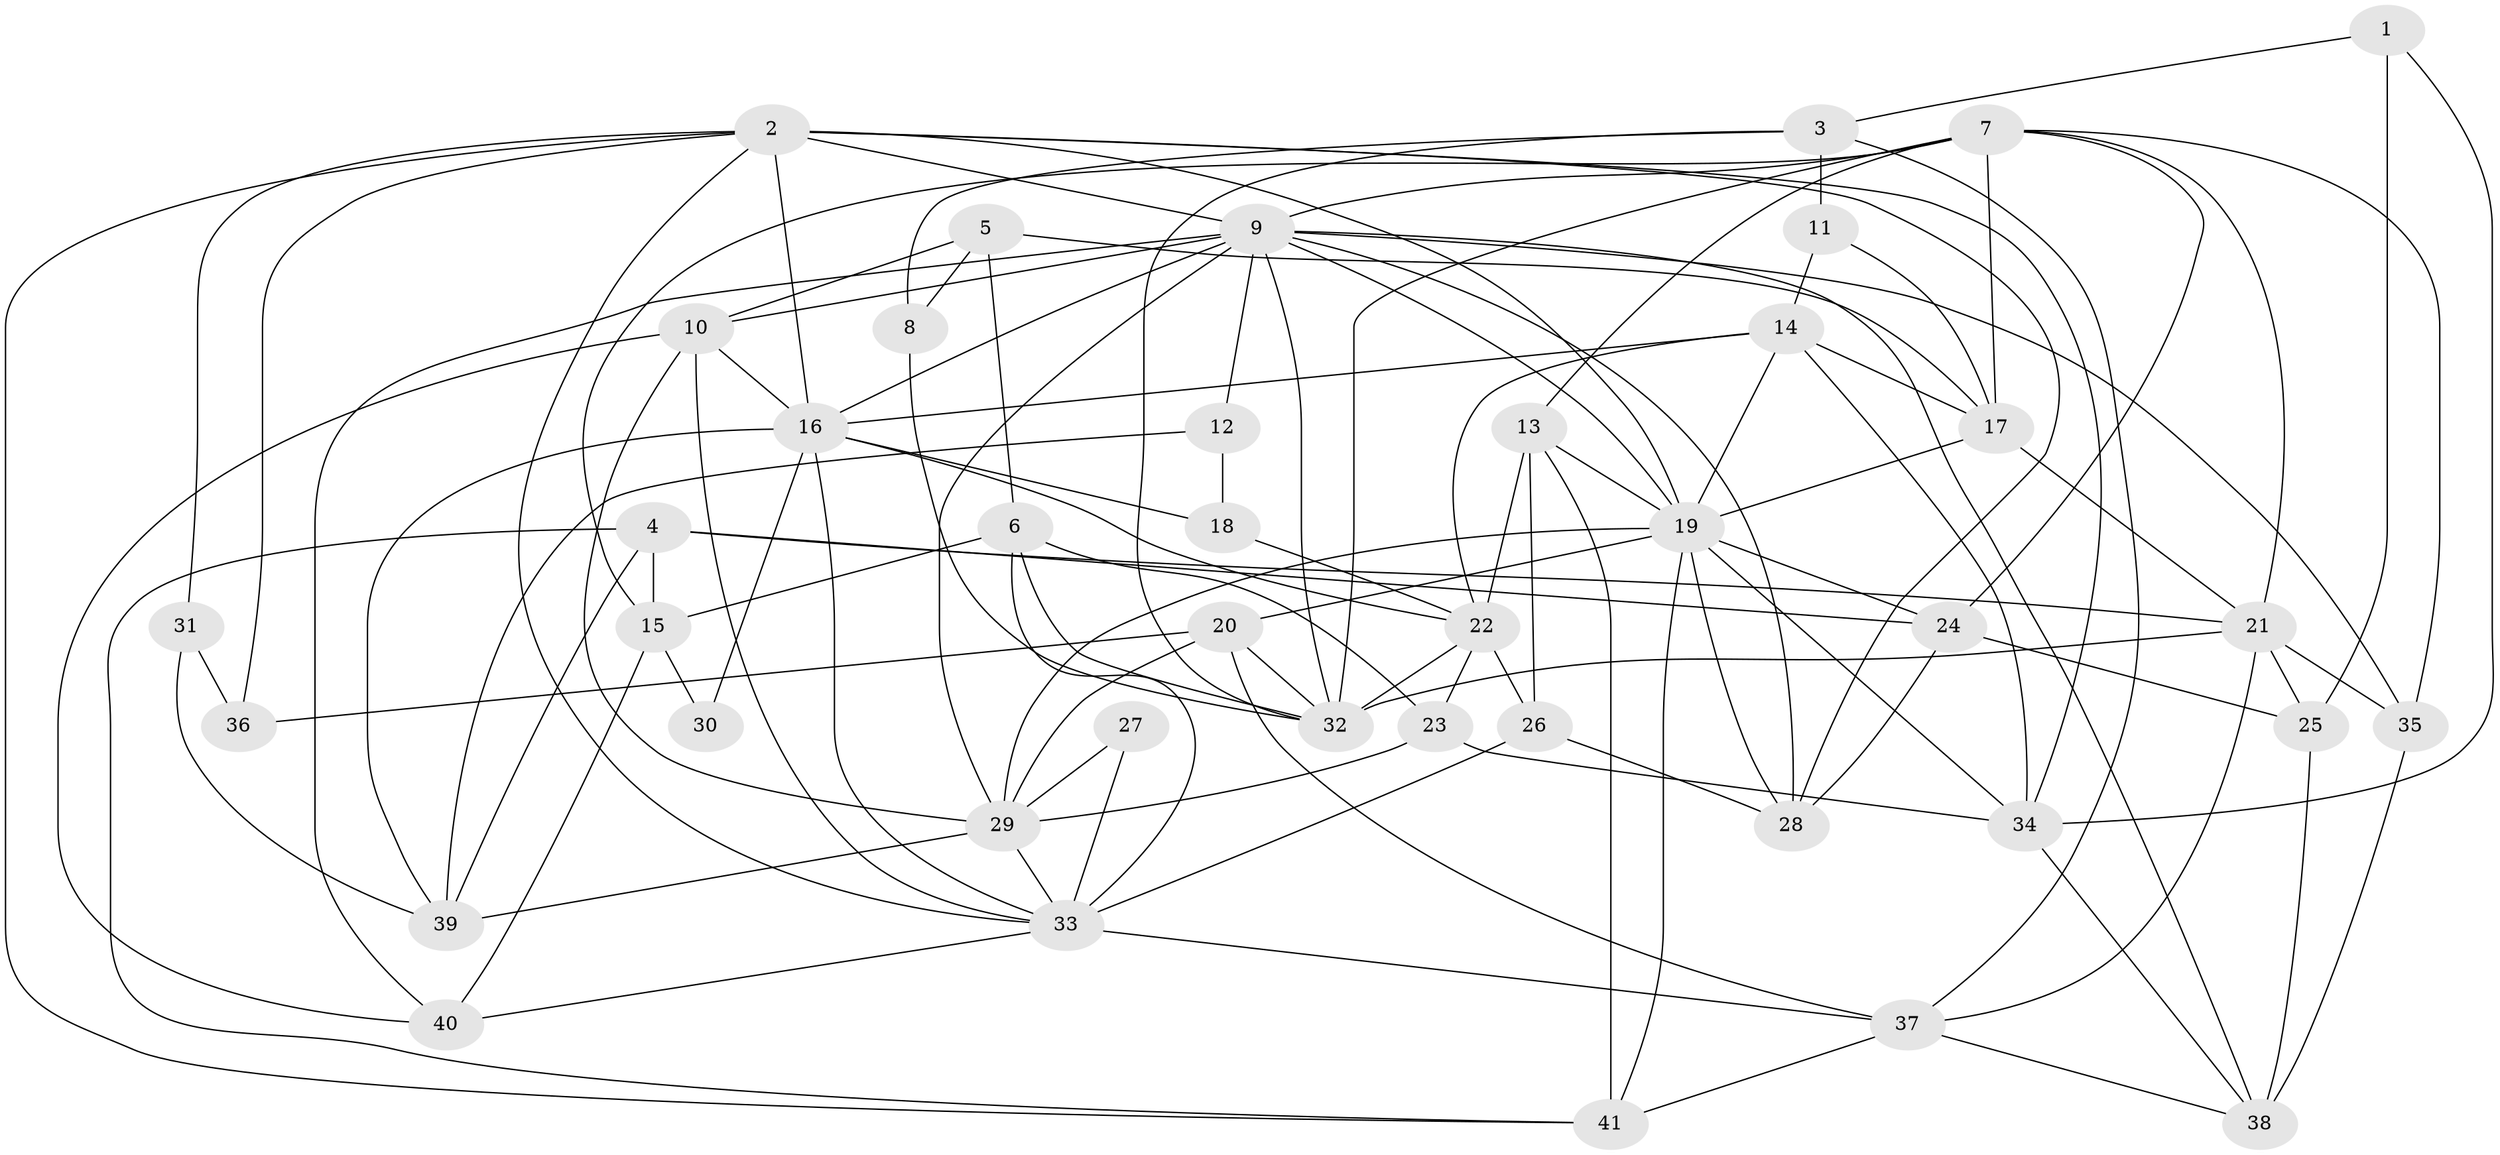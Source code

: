 // original degree distribution, {3: 0.2962962962962963, 4: 0.25925925925925924, 2: 0.12345679012345678, 8: 0.012345679012345678, 5: 0.14814814814814814, 6: 0.13580246913580246, 7: 0.024691358024691357}
// Generated by graph-tools (version 1.1) at 2025/02/03/09/25 03:02:13]
// undirected, 41 vertices, 111 edges
graph export_dot {
graph [start="1"]
  node [color=gray90,style=filled];
  1;
  2;
  3;
  4;
  5;
  6;
  7;
  8;
  9;
  10;
  11;
  12;
  13;
  14;
  15;
  16;
  17;
  18;
  19;
  20;
  21;
  22;
  23;
  24;
  25;
  26;
  27;
  28;
  29;
  30;
  31;
  32;
  33;
  34;
  35;
  36;
  37;
  38;
  39;
  40;
  41;
  1 -- 3 [weight=1.0];
  1 -- 25 [weight=1.0];
  1 -- 34 [weight=1.0];
  2 -- 9 [weight=1.0];
  2 -- 16 [weight=1.0];
  2 -- 19 [weight=1.0];
  2 -- 28 [weight=1.0];
  2 -- 31 [weight=1.0];
  2 -- 33 [weight=1.0];
  2 -- 34 [weight=1.0];
  2 -- 36 [weight=1.0];
  2 -- 41 [weight=1.0];
  3 -- 8 [weight=1.0];
  3 -- 11 [weight=1.0];
  3 -- 32 [weight=1.0];
  3 -- 37 [weight=1.0];
  4 -- 15 [weight=1.0];
  4 -- 21 [weight=2.0];
  4 -- 24 [weight=1.0];
  4 -- 39 [weight=2.0];
  4 -- 41 [weight=1.0];
  5 -- 6 [weight=1.0];
  5 -- 8 [weight=1.0];
  5 -- 10 [weight=1.0];
  5 -- 17 [weight=1.0];
  6 -- 15 [weight=1.0];
  6 -- 23 [weight=1.0];
  6 -- 32 [weight=1.0];
  6 -- 33 [weight=1.0];
  7 -- 9 [weight=1.0];
  7 -- 13 [weight=1.0];
  7 -- 15 [weight=1.0];
  7 -- 17 [weight=1.0];
  7 -- 21 [weight=1.0];
  7 -- 24 [weight=1.0];
  7 -- 32 [weight=1.0];
  7 -- 35 [weight=1.0];
  8 -- 32 [weight=1.0];
  9 -- 10 [weight=1.0];
  9 -- 12 [weight=1.0];
  9 -- 16 [weight=1.0];
  9 -- 19 [weight=1.0];
  9 -- 28 [weight=1.0];
  9 -- 29 [weight=1.0];
  9 -- 32 [weight=1.0];
  9 -- 35 [weight=1.0];
  9 -- 38 [weight=1.0];
  9 -- 40 [weight=1.0];
  10 -- 16 [weight=1.0];
  10 -- 29 [weight=1.0];
  10 -- 33 [weight=1.0];
  10 -- 40 [weight=1.0];
  11 -- 14 [weight=1.0];
  11 -- 17 [weight=1.0];
  12 -- 18 [weight=1.0];
  12 -- 39 [weight=1.0];
  13 -- 19 [weight=1.0];
  13 -- 22 [weight=1.0];
  13 -- 26 [weight=1.0];
  13 -- 41 [weight=1.0];
  14 -- 16 [weight=1.0];
  14 -- 17 [weight=1.0];
  14 -- 19 [weight=1.0];
  14 -- 22 [weight=1.0];
  14 -- 34 [weight=2.0];
  15 -- 30 [weight=1.0];
  15 -- 40 [weight=1.0];
  16 -- 18 [weight=1.0];
  16 -- 22 [weight=1.0];
  16 -- 30 [weight=1.0];
  16 -- 33 [weight=1.0];
  16 -- 39 [weight=1.0];
  17 -- 19 [weight=1.0];
  17 -- 21 [weight=2.0];
  18 -- 22 [weight=1.0];
  19 -- 20 [weight=1.0];
  19 -- 24 [weight=1.0];
  19 -- 28 [weight=1.0];
  19 -- 29 [weight=2.0];
  19 -- 34 [weight=1.0];
  19 -- 41 [weight=1.0];
  20 -- 29 [weight=1.0];
  20 -- 32 [weight=1.0];
  20 -- 36 [weight=1.0];
  20 -- 37 [weight=1.0];
  21 -- 25 [weight=1.0];
  21 -- 32 [weight=1.0];
  21 -- 35 [weight=1.0];
  21 -- 37 [weight=1.0];
  22 -- 23 [weight=1.0];
  22 -- 26 [weight=2.0];
  22 -- 32 [weight=1.0];
  23 -- 29 [weight=1.0];
  23 -- 34 [weight=1.0];
  24 -- 25 [weight=1.0];
  24 -- 28 [weight=1.0];
  25 -- 38 [weight=1.0];
  26 -- 28 [weight=1.0];
  26 -- 33 [weight=1.0];
  27 -- 29 [weight=1.0];
  27 -- 33 [weight=2.0];
  29 -- 33 [weight=1.0];
  29 -- 39 [weight=1.0];
  31 -- 36 [weight=1.0];
  31 -- 39 [weight=1.0];
  33 -- 37 [weight=1.0];
  33 -- 40 [weight=1.0];
  34 -- 38 [weight=1.0];
  35 -- 38 [weight=1.0];
  37 -- 38 [weight=1.0];
  37 -- 41 [weight=1.0];
}
